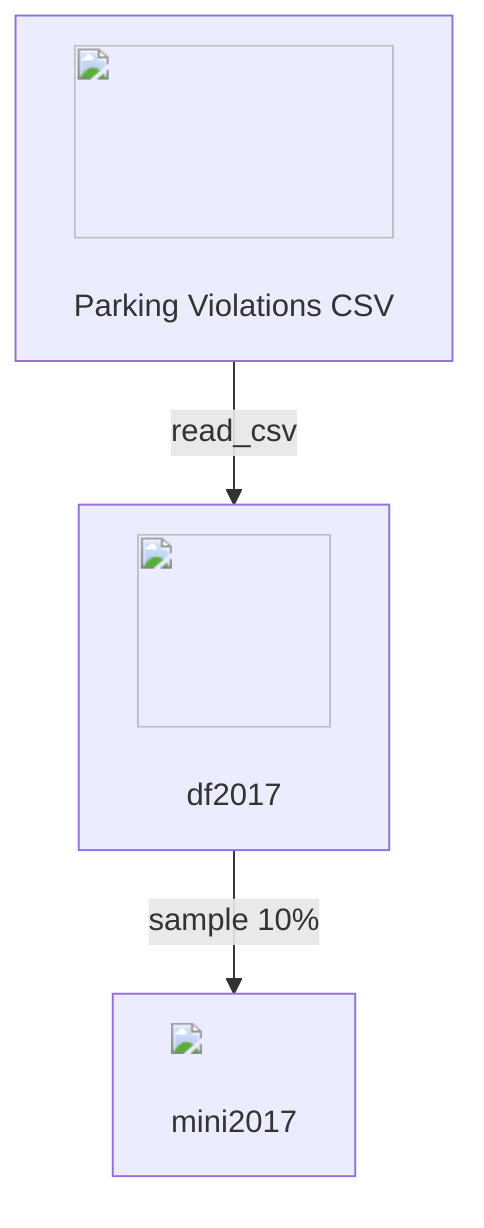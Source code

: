 flowchart TD
    A["<img src='icons/file.svg' width=100 height=100/> <br/> Parking Violations CSV"] -->|"read_csv"| B["<img src='icons/table.svg' width=100 height=100/> <br/> df2017"]
    B -->|"sample 10%"| C["<img src='dummy_plots/scatter_plot_template.svg'/> <br/> mini2017"]